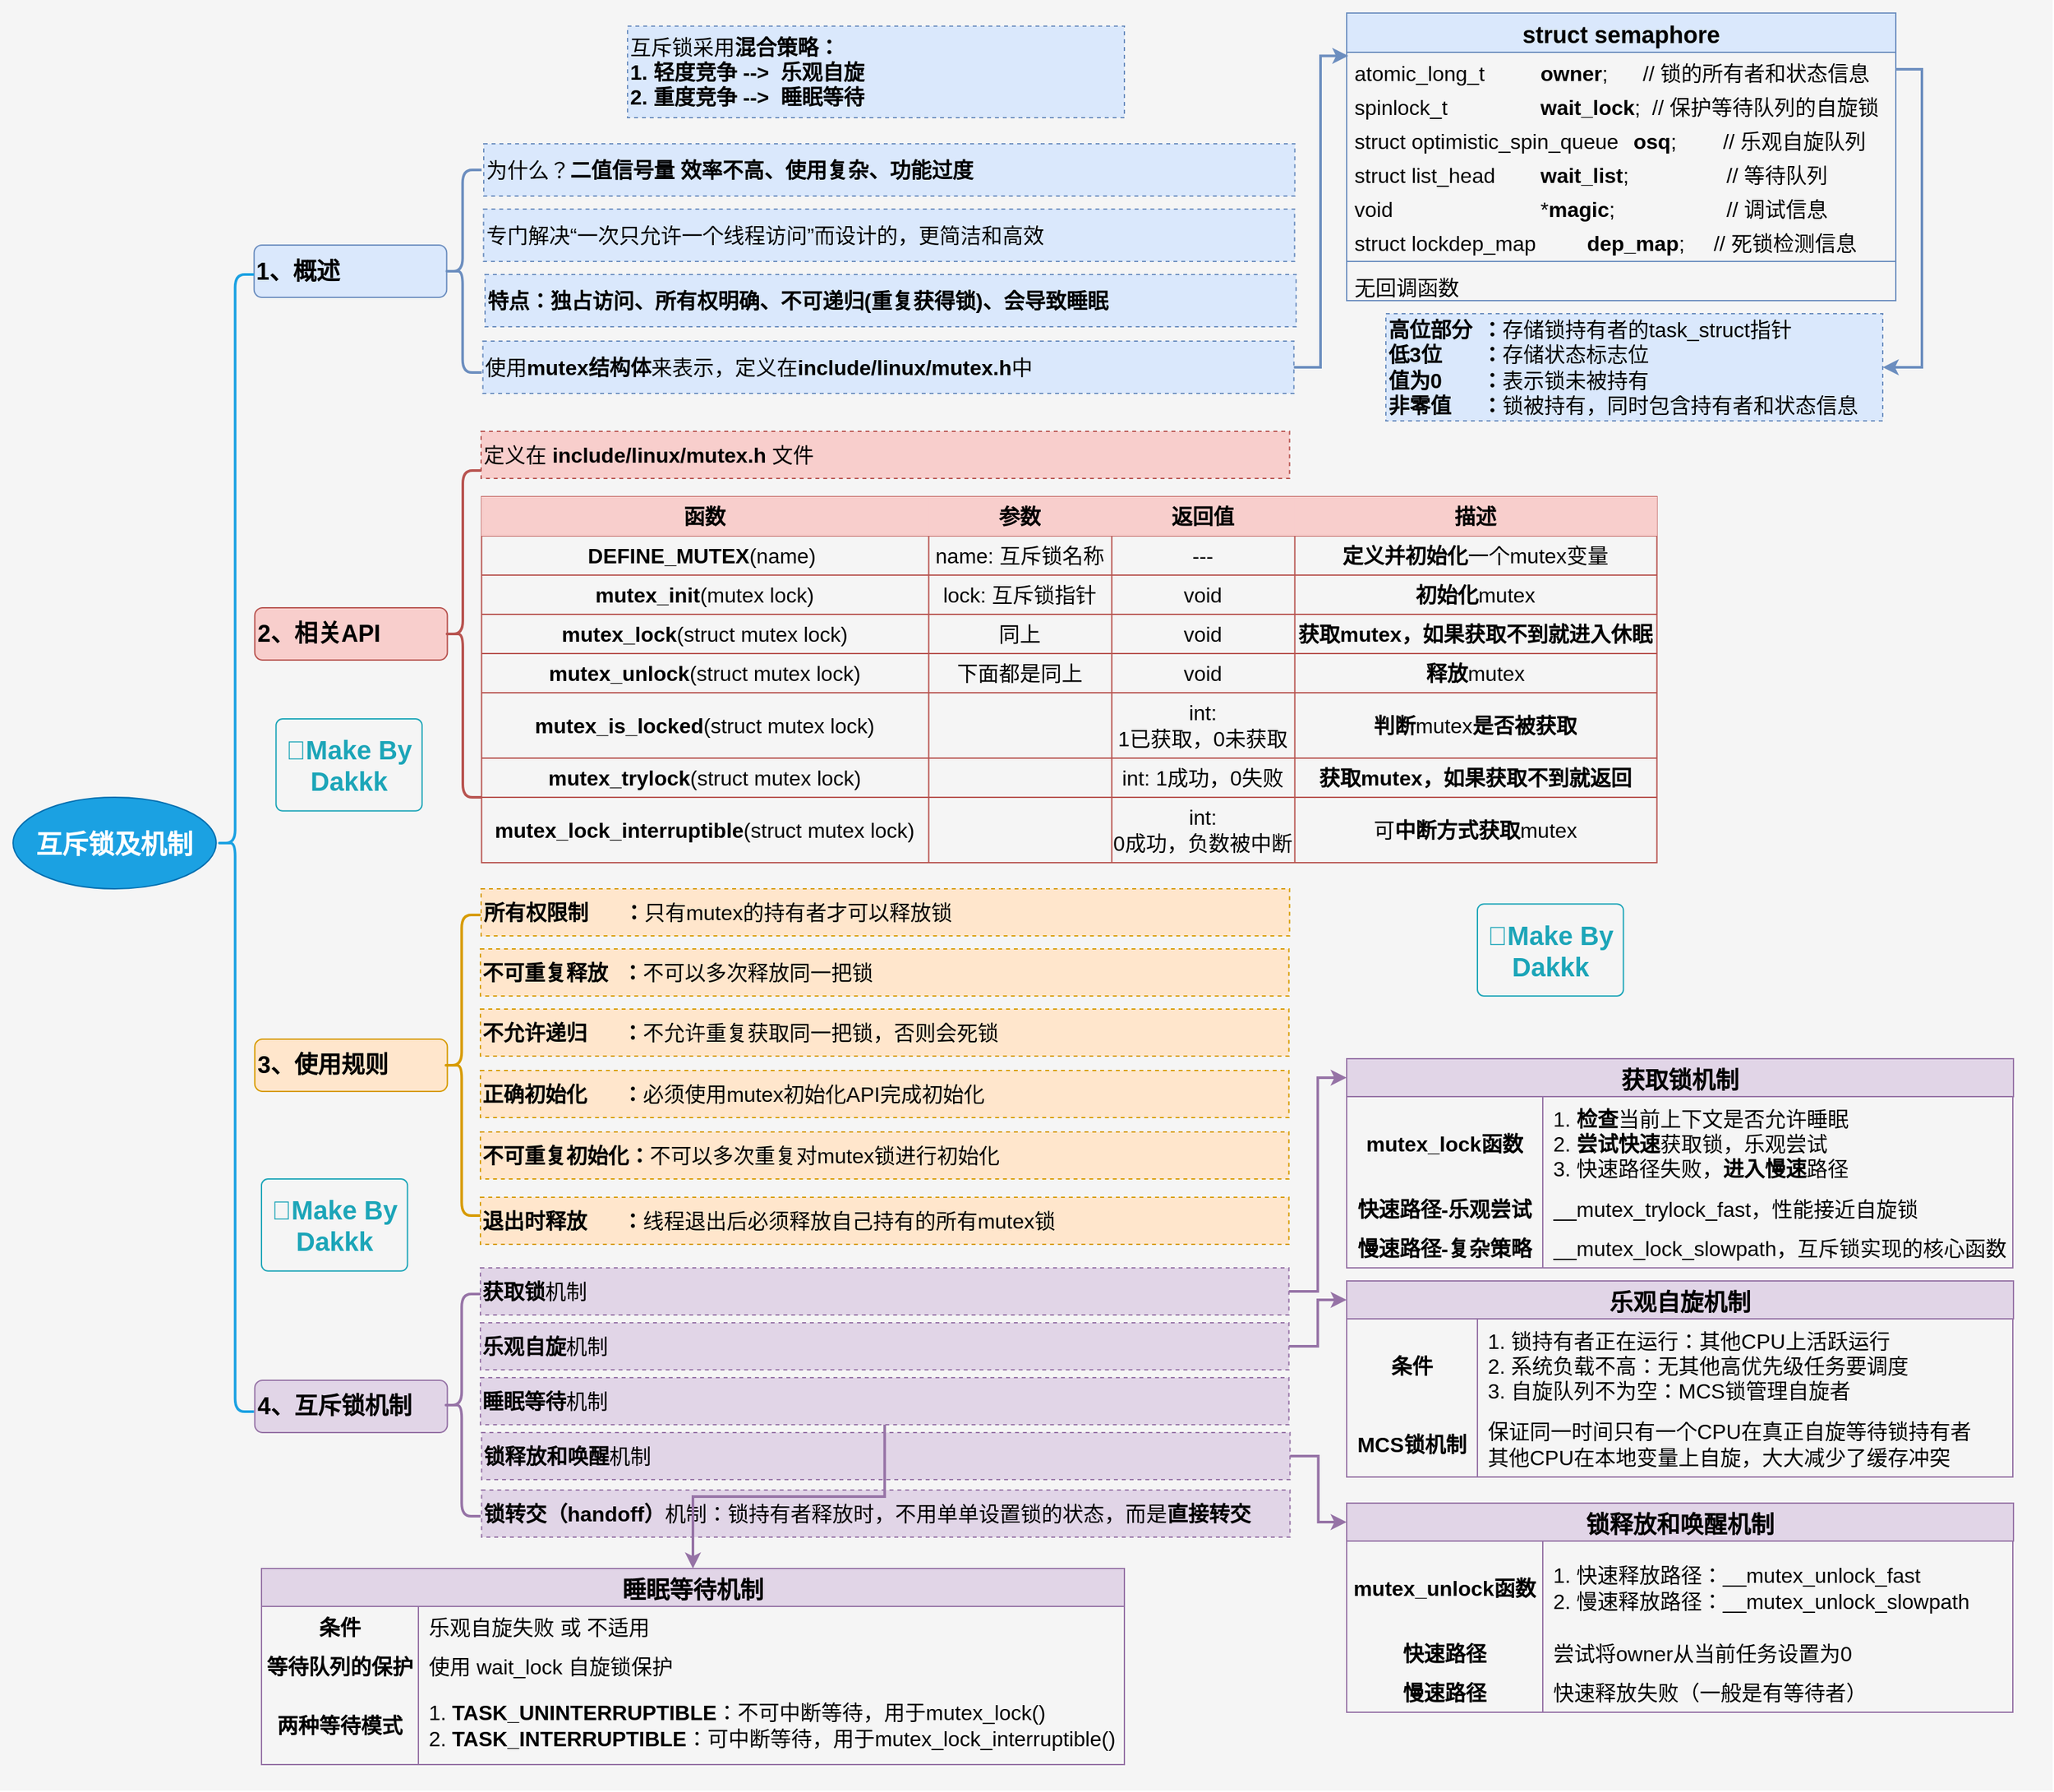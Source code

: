 <mxfile version="27.0.9">
  <diagram name="第 1 页" id="52phZm96PYnnQLNfa4sI">
    <mxGraphModel dx="2431" dy="1413" grid="1" gridSize="10" guides="1" tooltips="1" connect="1" arrows="1" fold="1" page="1" pageScale="1" pageWidth="1169" pageHeight="1654" math="0" shadow="0">
      <root>
        <mxCell id="0" />
        <mxCell id="1" parent="0" />
        <mxCell id="DEj-dxudD83XBCTMd9A4-3" value="" style="rounded=0;whiteSpace=wrap;html=1;fillColor=#f5f5f5;fontColor=#333333;strokeColor=none;" vertex="1" parent="1">
          <mxGeometry x="70" y="20" width="1570" height="1370" as="geometry" />
        </mxCell>
        <mxCell id="boqBojfsuFh5zOHX36aH-1" value="&lt;h2&gt;&lt;font style=&quot;font-size: 18px;&quot;&gt;1、概述&lt;/font&gt;&lt;/h2&gt;" style="rounded=1;whiteSpace=wrap;html=1;fillColor=#dae8fc;strokeColor=#6c8ebf;fontStyle=1;align=left;" parent="1" vertex="1">
          <mxGeometry x="264.34" y="207.5" width="147.33" height="40" as="geometry" />
        </mxCell>
        <mxCell id="boqBojfsuFh5zOHX36aH-2" value="&lt;span style=&quot;font-size: 16px;&quot;&gt;专门解决“一次只允许一个线程访问”而设计的，更简洁和高效&lt;/span&gt;" style="text;html=1;align=left;verticalAlign=middle;whiteSpace=wrap;rounded=0;fillColor=#dae8fc;strokeColor=#6c8ebf;dashed=1;fontSize=14;" parent="1" vertex="1">
          <mxGeometry x="439.84" y="180" width="620.33" height="40" as="geometry" />
        </mxCell>
        <mxCell id="boqBojfsuFh5zOHX36aH-3" value="&lt;h1&gt;&lt;span style=&quot;font-size: 20px;&quot;&gt;互斥锁及机制&lt;/span&gt;&lt;/h1&gt;" style="ellipse;whiteSpace=wrap;html=1;fillColor=#1ba1e2;strokeColor=#006EAF;fontColor=#ffffff;fontStyle=1" parent="1" vertex="1">
          <mxGeometry x="80" y="630" width="155.34" height="70" as="geometry" />
        </mxCell>
        <mxCell id="boqBojfsuFh5zOHX36aH-4" value="" style="shape=curlyBracket;whiteSpace=wrap;html=1;rounded=1;labelPosition=left;verticalLabelPosition=middle;align=right;verticalAlign=middle;fillColor=#f5f5f5;strokeColor=#1BA1E2;strokeWidth=2;fontColor=#333333;" parent="1" vertex="1">
          <mxGeometry x="235.34" y="230" width="29" height="870" as="geometry" />
        </mxCell>
        <mxCell id="boqBojfsuFh5zOHX36aH-5" value="&lt;h2&gt;2、相关API&lt;/h2&gt;" style="rounded=1;whiteSpace=wrap;html=1;fillColor=#f8cecc;strokeColor=#b85450;fontStyle=1;align=left;" parent="1" vertex="1">
          <mxGeometry x="264.85" y="485" width="147.33" height="40" as="geometry" />
        </mxCell>
        <mxCell id="boqBojfsuFh5zOHX36aH-6" value="" style="shape=curlyBracket;whiteSpace=wrap;html=1;rounded=1;labelPosition=left;verticalLabelPosition=middle;align=right;verticalAlign=middle;fillColor=#f8cecc;strokeColor=#b85450;strokeWidth=2;" parent="1" vertex="1">
          <mxGeometry x="409.49" y="380" width="29" height="250" as="geometry" />
        </mxCell>
        <mxCell id="boqBojfsuFh5zOHX36aH-12" value="" style="shape=table;startSize=0;container=1;collapsible=0;childLayout=tableLayout;fillColor=none;strokeColor=#b85450;" parent="1" vertex="1">
          <mxGeometry x="438.33" y="400" width="898.96" height="280" as="geometry" />
        </mxCell>
        <mxCell id="boqBojfsuFh5zOHX36aH-13" value="" style="shape=tableRow;horizontal=0;startSize=0;swimlaneHead=0;swimlaneBody=0;strokeColor=#b85450;top=0;left=0;bottom=0;right=0;collapsible=0;dropTarget=0;fillColor=#f8cecc;points=[[0,0.5],[1,0.5]];portConstraint=eastwest;" parent="boqBojfsuFh5zOHX36aH-12" vertex="1">
          <mxGeometry width="898.96" height="30" as="geometry" />
        </mxCell>
        <mxCell id="boqBojfsuFh5zOHX36aH-14" value="函数" style="shape=partialRectangle;html=1;whiteSpace=wrap;connectable=0;strokeColor=#b85450;overflow=hidden;fillColor=#f8cecc;top=0;left=0;bottom=0;right=0;pointerEvents=1;fontSize=16;fontStyle=1" parent="boqBojfsuFh5zOHX36aH-13" vertex="1">
          <mxGeometry width="342" height="30" as="geometry">
            <mxRectangle width="342" height="30" as="alternateBounds" />
          </mxGeometry>
        </mxCell>
        <mxCell id="boqBojfsuFh5zOHX36aH-15" value="参数" style="shape=partialRectangle;html=1;whiteSpace=wrap;connectable=0;strokeColor=#b85450;overflow=hidden;fillColor=#f8cecc;top=0;left=0;bottom=0;right=0;pointerEvents=1;fontSize=16;fontStyle=1" parent="boqBojfsuFh5zOHX36aH-13" vertex="1">
          <mxGeometry x="342" width="140" height="30" as="geometry">
            <mxRectangle width="140" height="30" as="alternateBounds" />
          </mxGeometry>
        </mxCell>
        <mxCell id="boqBojfsuFh5zOHX36aH-16" value="返回值" style="shape=partialRectangle;html=1;whiteSpace=wrap;connectable=0;strokeColor=#b85450;overflow=hidden;fillColor=#f8cecc;top=0;left=0;bottom=0;right=0;pointerEvents=1;fontSize=16;fontStyle=1" parent="boqBojfsuFh5zOHX36aH-13" vertex="1">
          <mxGeometry x="482" width="140" height="30" as="geometry">
            <mxRectangle width="140" height="30" as="alternateBounds" />
          </mxGeometry>
        </mxCell>
        <mxCell id="boqBojfsuFh5zOHX36aH-17" value="描述" style="shape=partialRectangle;html=1;whiteSpace=wrap;connectable=0;strokeColor=#000000;overflow=hidden;fillColor=#f8cecc;top=0;left=0;bottom=0;right=0;pointerEvents=1;fontSize=16;fontStyle=1" parent="boqBojfsuFh5zOHX36aH-13" vertex="1">
          <mxGeometry x="622" width="277" height="30" as="geometry">
            <mxRectangle width="277" height="30" as="alternateBounds" />
          </mxGeometry>
        </mxCell>
        <mxCell id="boqBojfsuFh5zOHX36aH-18" value="" style="shape=tableRow;horizontal=0;startSize=0;swimlaneHead=0;swimlaneBody=0;strokeColor=inherit;top=0;left=0;bottom=0;right=0;collapsible=0;dropTarget=0;fillColor=none;points=[[0,0.5],[1,0.5]];portConstraint=eastwest;" parent="boqBojfsuFh5zOHX36aH-12" vertex="1">
          <mxGeometry y="30" width="898.96" height="30" as="geometry" />
        </mxCell>
        <mxCell id="boqBojfsuFh5zOHX36aH-19" value="&lt;b&gt;DEFINE_MUTEX&lt;/b&gt;(name)&amp;nbsp;" style="shape=partialRectangle;html=1;whiteSpace=wrap;connectable=0;strokeColor=inherit;overflow=hidden;fillColor=none;top=0;left=0;bottom=0;right=0;pointerEvents=1;fontSize=16;align=center;" parent="boqBojfsuFh5zOHX36aH-18" vertex="1">
          <mxGeometry width="342" height="30" as="geometry">
            <mxRectangle width="342" height="30" as="alternateBounds" />
          </mxGeometry>
        </mxCell>
        <mxCell id="boqBojfsuFh5zOHX36aH-20" value="name: 互斥锁名称" style="shape=partialRectangle;html=1;whiteSpace=wrap;connectable=0;strokeColor=inherit;overflow=hidden;fillColor=none;top=0;left=0;bottom=0;right=0;pointerEvents=1;fontSize=16;" parent="boqBojfsuFh5zOHX36aH-18" vertex="1">
          <mxGeometry x="342" width="140" height="30" as="geometry">
            <mxRectangle width="140" height="30" as="alternateBounds" />
          </mxGeometry>
        </mxCell>
        <mxCell id="boqBojfsuFh5zOHX36aH-21" value="---" style="shape=partialRectangle;html=1;whiteSpace=wrap;connectable=0;strokeColor=inherit;overflow=hidden;fillColor=none;top=0;left=0;bottom=0;right=0;pointerEvents=1;fontSize=16;" parent="boqBojfsuFh5zOHX36aH-18" vertex="1">
          <mxGeometry x="482" width="140" height="30" as="geometry">
            <mxRectangle width="140" height="30" as="alternateBounds" />
          </mxGeometry>
        </mxCell>
        <mxCell id="boqBojfsuFh5zOHX36aH-22" value="&lt;b&gt;定义并初始化&lt;/b&gt;一个mutex变量" style="shape=partialRectangle;html=1;whiteSpace=wrap;connectable=0;strokeColor=inherit;overflow=hidden;fillColor=none;top=0;left=0;bottom=0;right=0;pointerEvents=1;fontSize=16;" parent="boqBojfsuFh5zOHX36aH-18" vertex="1">
          <mxGeometry x="622" width="277" height="30" as="geometry">
            <mxRectangle width="277" height="30" as="alternateBounds" />
          </mxGeometry>
        </mxCell>
        <mxCell id="boqBojfsuFh5zOHX36aH-23" value="" style="shape=tableRow;horizontal=0;startSize=0;swimlaneHead=0;swimlaneBody=0;strokeColor=inherit;top=0;left=0;bottom=0;right=0;collapsible=0;dropTarget=0;fillColor=none;points=[[0,0.5],[1,0.5]];portConstraint=eastwest;" parent="boqBojfsuFh5zOHX36aH-12" vertex="1">
          <mxGeometry y="60" width="898.96" height="30" as="geometry" />
        </mxCell>
        <mxCell id="boqBojfsuFh5zOHX36aH-24" value="&lt;b&gt;mutex_init&lt;/b&gt;(mutex lock)" style="shape=partialRectangle;html=1;whiteSpace=wrap;connectable=0;strokeColor=inherit;overflow=hidden;fillColor=none;top=0;left=0;bottom=0;right=0;pointerEvents=1;fontSize=16;align=center;" parent="boqBojfsuFh5zOHX36aH-23" vertex="1">
          <mxGeometry width="342" height="30" as="geometry">
            <mxRectangle width="342" height="30" as="alternateBounds" />
          </mxGeometry>
        </mxCell>
        <mxCell id="boqBojfsuFh5zOHX36aH-25" value="lock: 互斥锁指针" style="shape=partialRectangle;html=1;whiteSpace=wrap;connectable=0;strokeColor=inherit;overflow=hidden;fillColor=none;top=0;left=0;bottom=0;right=0;pointerEvents=1;fontSize=16;" parent="boqBojfsuFh5zOHX36aH-23" vertex="1">
          <mxGeometry x="342" width="140" height="30" as="geometry">
            <mxRectangle width="140" height="30" as="alternateBounds" />
          </mxGeometry>
        </mxCell>
        <mxCell id="boqBojfsuFh5zOHX36aH-26" value="void" style="shape=partialRectangle;html=1;whiteSpace=wrap;connectable=0;strokeColor=inherit;overflow=hidden;fillColor=none;top=0;left=0;bottom=0;right=0;pointerEvents=1;fontSize=16;" parent="boqBojfsuFh5zOHX36aH-23" vertex="1">
          <mxGeometry x="482" width="140" height="30" as="geometry">
            <mxRectangle width="140" height="30" as="alternateBounds" />
          </mxGeometry>
        </mxCell>
        <mxCell id="boqBojfsuFh5zOHX36aH-27" value="&lt;b&gt;初始化&lt;/b&gt;mutex" style="shape=partialRectangle;html=1;whiteSpace=wrap;connectable=0;strokeColor=inherit;overflow=hidden;fillColor=none;top=0;left=0;bottom=0;right=0;pointerEvents=1;fontSize=16;" parent="boqBojfsuFh5zOHX36aH-23" vertex="1">
          <mxGeometry x="622" width="277" height="30" as="geometry">
            <mxRectangle width="277" height="30" as="alternateBounds" />
          </mxGeometry>
        </mxCell>
        <mxCell id="boqBojfsuFh5zOHX36aH-28" value="" style="shape=tableRow;horizontal=0;startSize=0;swimlaneHead=0;swimlaneBody=0;strokeColor=inherit;top=0;left=0;bottom=0;right=0;collapsible=0;dropTarget=0;fillColor=none;points=[[0,0.5],[1,0.5]];portConstraint=eastwest;" parent="boqBojfsuFh5zOHX36aH-12" vertex="1">
          <mxGeometry y="90" width="898.96" height="30" as="geometry" />
        </mxCell>
        <mxCell id="boqBojfsuFh5zOHX36aH-29" value="&lt;b&gt;mutex_lock&lt;/b&gt;(struct mutex lock)" style="shape=partialRectangle;html=1;whiteSpace=wrap;connectable=0;strokeColor=inherit;overflow=hidden;fillColor=none;top=0;left=0;bottom=0;right=0;pointerEvents=1;fontSize=16;align=center;" parent="boqBojfsuFh5zOHX36aH-28" vertex="1">
          <mxGeometry width="342" height="30" as="geometry">
            <mxRectangle width="342" height="30" as="alternateBounds" />
          </mxGeometry>
        </mxCell>
        <mxCell id="boqBojfsuFh5zOHX36aH-30" value="同上" style="shape=partialRectangle;html=1;whiteSpace=wrap;connectable=0;strokeColor=inherit;overflow=hidden;fillColor=none;top=0;left=0;bottom=0;right=0;pointerEvents=1;fontSize=16;" parent="boqBojfsuFh5zOHX36aH-28" vertex="1">
          <mxGeometry x="342" width="140" height="30" as="geometry">
            <mxRectangle width="140" height="30" as="alternateBounds" />
          </mxGeometry>
        </mxCell>
        <mxCell id="boqBojfsuFh5zOHX36aH-31" value="void" style="shape=partialRectangle;html=1;whiteSpace=wrap;connectable=0;strokeColor=inherit;overflow=hidden;fillColor=none;top=0;left=0;bottom=0;right=0;pointerEvents=1;fontSize=16;" parent="boqBojfsuFh5zOHX36aH-28" vertex="1">
          <mxGeometry x="482" width="140" height="30" as="geometry">
            <mxRectangle width="140" height="30" as="alternateBounds" />
          </mxGeometry>
        </mxCell>
        <mxCell id="boqBojfsuFh5zOHX36aH-32" value="&lt;b&gt;获取mutex，如果获取不到就进入休眠&lt;/b&gt;" style="shape=partialRectangle;html=1;whiteSpace=wrap;connectable=0;strokeColor=inherit;overflow=hidden;fillColor=none;top=0;left=0;bottom=0;right=0;pointerEvents=1;fontSize=16;" parent="boqBojfsuFh5zOHX36aH-28" vertex="1">
          <mxGeometry x="622" width="277" height="30" as="geometry">
            <mxRectangle width="277" height="30" as="alternateBounds" />
          </mxGeometry>
        </mxCell>
        <mxCell id="boqBojfsuFh5zOHX36aH-33" value="" style="shape=tableRow;horizontal=0;startSize=0;swimlaneHead=0;swimlaneBody=0;strokeColor=inherit;top=0;left=0;bottom=0;right=0;collapsible=0;dropTarget=0;fillColor=none;points=[[0,0.5],[1,0.5]];portConstraint=eastwest;" parent="boqBojfsuFh5zOHX36aH-12" vertex="1">
          <mxGeometry y="120" width="898.96" height="30" as="geometry" />
        </mxCell>
        <mxCell id="boqBojfsuFh5zOHX36aH-34" value="&lt;b&gt;mutex_unlock&lt;/b&gt;(struct mutex lock)" style="shape=partialRectangle;html=1;whiteSpace=wrap;connectable=0;strokeColor=inherit;overflow=hidden;fillColor=none;top=0;left=0;bottom=0;right=0;pointerEvents=1;fontSize=16;align=center;" parent="boqBojfsuFh5zOHX36aH-33" vertex="1">
          <mxGeometry width="342" height="30" as="geometry">
            <mxRectangle width="342" height="30" as="alternateBounds" />
          </mxGeometry>
        </mxCell>
        <mxCell id="boqBojfsuFh5zOHX36aH-35" value="下面都是同上" style="shape=partialRectangle;html=1;whiteSpace=wrap;connectable=0;strokeColor=inherit;overflow=hidden;fillColor=none;top=0;left=0;bottom=0;right=0;pointerEvents=1;fontSize=16;" parent="boqBojfsuFh5zOHX36aH-33" vertex="1">
          <mxGeometry x="342" width="140" height="30" as="geometry">
            <mxRectangle width="140" height="30" as="alternateBounds" />
          </mxGeometry>
        </mxCell>
        <mxCell id="boqBojfsuFh5zOHX36aH-36" value="void" style="shape=partialRectangle;html=1;whiteSpace=wrap;connectable=0;strokeColor=inherit;overflow=hidden;fillColor=none;top=0;left=0;bottom=0;right=0;pointerEvents=1;fontSize=16;" parent="boqBojfsuFh5zOHX36aH-33" vertex="1">
          <mxGeometry x="482" width="140" height="30" as="geometry">
            <mxRectangle width="140" height="30" as="alternateBounds" />
          </mxGeometry>
        </mxCell>
        <mxCell id="boqBojfsuFh5zOHX36aH-37" value="&lt;b&gt;释放&lt;/b&gt;mutex" style="shape=partialRectangle;html=1;whiteSpace=wrap;connectable=0;strokeColor=inherit;overflow=hidden;fillColor=none;top=0;left=0;bottom=0;right=0;pointerEvents=1;fontSize=16;" parent="boqBojfsuFh5zOHX36aH-33" vertex="1">
          <mxGeometry x="622" width="277" height="30" as="geometry">
            <mxRectangle width="277" height="30" as="alternateBounds" />
          </mxGeometry>
        </mxCell>
        <mxCell id="boqBojfsuFh5zOHX36aH-38" value="" style="shape=tableRow;horizontal=0;startSize=0;swimlaneHead=0;swimlaneBody=0;strokeColor=inherit;top=0;left=0;bottom=0;right=0;collapsible=0;dropTarget=0;fillColor=none;points=[[0,0.5],[1,0.5]];portConstraint=eastwest;" parent="boqBojfsuFh5zOHX36aH-12" vertex="1">
          <mxGeometry y="150" width="898.96" height="50" as="geometry" />
        </mxCell>
        <mxCell id="boqBojfsuFh5zOHX36aH-39" value="&lt;b&gt;mutex_is_locked&lt;/b&gt;(struct mutex lock)" style="shape=partialRectangle;html=1;whiteSpace=wrap;connectable=0;strokeColor=inherit;overflow=hidden;fillColor=none;top=0;left=0;bottom=0;right=0;pointerEvents=1;fontSize=16;align=center;" parent="boqBojfsuFh5zOHX36aH-38" vertex="1">
          <mxGeometry width="342" height="50" as="geometry">
            <mxRectangle width="342" height="50" as="alternateBounds" />
          </mxGeometry>
        </mxCell>
        <mxCell id="boqBojfsuFh5zOHX36aH-40" value="" style="shape=partialRectangle;html=1;whiteSpace=wrap;connectable=0;strokeColor=inherit;overflow=hidden;fillColor=none;top=0;left=0;bottom=0;right=0;pointerEvents=1;fontSize=16;" parent="boqBojfsuFh5zOHX36aH-38" vertex="1">
          <mxGeometry x="342" width="140" height="50" as="geometry">
            <mxRectangle width="140" height="50" as="alternateBounds" />
          </mxGeometry>
        </mxCell>
        <mxCell id="boqBojfsuFh5zOHX36aH-41" value="int: &lt;br&gt;1已获取，0未获取" style="shape=partialRectangle;html=1;whiteSpace=wrap;connectable=0;strokeColor=inherit;overflow=hidden;fillColor=none;top=0;left=0;bottom=0;right=0;pointerEvents=1;fontSize=16;" parent="boqBojfsuFh5zOHX36aH-38" vertex="1">
          <mxGeometry x="482" width="140" height="50" as="geometry">
            <mxRectangle width="140" height="50" as="alternateBounds" />
          </mxGeometry>
        </mxCell>
        <mxCell id="boqBojfsuFh5zOHX36aH-42" value="&lt;b&gt;判断&lt;/b&gt;mutex&lt;b&gt;是否被获取&lt;/b&gt;" style="shape=partialRectangle;html=1;whiteSpace=wrap;connectable=0;strokeColor=inherit;overflow=hidden;fillColor=none;top=0;left=0;bottom=0;right=0;pointerEvents=1;fontSize=16;" parent="boqBojfsuFh5zOHX36aH-38" vertex="1">
          <mxGeometry x="622" width="277" height="50" as="geometry">
            <mxRectangle width="277" height="50" as="alternateBounds" />
          </mxGeometry>
        </mxCell>
        <mxCell id="boqBojfsuFh5zOHX36aH-70" value="" style="shape=tableRow;horizontal=0;startSize=0;swimlaneHead=0;swimlaneBody=0;strokeColor=inherit;top=0;left=0;bottom=0;right=0;collapsible=0;dropTarget=0;fillColor=none;points=[[0,0.5],[1,0.5]];portConstraint=eastwest;" parent="boqBojfsuFh5zOHX36aH-12" vertex="1">
          <mxGeometry y="200" width="898.96" height="30" as="geometry" />
        </mxCell>
        <mxCell id="boqBojfsuFh5zOHX36aH-71" value="&lt;b&gt;mutex_trylock&lt;/b&gt;(struct mutex lock)" style="shape=partialRectangle;html=1;whiteSpace=wrap;connectable=0;strokeColor=inherit;overflow=hidden;fillColor=none;top=0;left=0;bottom=0;right=0;pointerEvents=1;fontSize=16;align=center;" parent="boqBojfsuFh5zOHX36aH-70" vertex="1">
          <mxGeometry width="342" height="30" as="geometry">
            <mxRectangle width="342" height="30" as="alternateBounds" />
          </mxGeometry>
        </mxCell>
        <mxCell id="boqBojfsuFh5zOHX36aH-72" value="" style="shape=partialRectangle;html=1;whiteSpace=wrap;connectable=0;strokeColor=inherit;overflow=hidden;fillColor=none;top=0;left=0;bottom=0;right=0;pointerEvents=1;fontSize=16;" parent="boqBojfsuFh5zOHX36aH-70" vertex="1">
          <mxGeometry x="342" width="140" height="30" as="geometry">
            <mxRectangle width="140" height="30" as="alternateBounds" />
          </mxGeometry>
        </mxCell>
        <mxCell id="boqBojfsuFh5zOHX36aH-73" value="int: 1成功，0失败" style="shape=partialRectangle;html=1;whiteSpace=wrap;connectable=0;strokeColor=inherit;overflow=hidden;fillColor=none;top=0;left=0;bottom=0;right=0;pointerEvents=1;fontSize=16;" parent="boqBojfsuFh5zOHX36aH-70" vertex="1">
          <mxGeometry x="482" width="140" height="30" as="geometry">
            <mxRectangle width="140" height="30" as="alternateBounds" />
          </mxGeometry>
        </mxCell>
        <mxCell id="boqBojfsuFh5zOHX36aH-74" value="&lt;b&gt;获取mutex，如果获取不到就返回&lt;/b&gt;" style="shape=partialRectangle;html=1;whiteSpace=wrap;connectable=0;strokeColor=inherit;overflow=hidden;fillColor=none;top=0;left=0;bottom=0;right=0;pointerEvents=1;fontSize=16;" parent="boqBojfsuFh5zOHX36aH-70" vertex="1">
          <mxGeometry x="622" width="277" height="30" as="geometry">
            <mxRectangle width="277" height="30" as="alternateBounds" />
          </mxGeometry>
        </mxCell>
        <mxCell id="boqBojfsuFh5zOHX36aH-75" value="" style="shape=tableRow;horizontal=0;startSize=0;swimlaneHead=0;swimlaneBody=0;strokeColor=inherit;top=0;left=0;bottom=0;right=0;collapsible=0;dropTarget=0;fillColor=none;points=[[0,0.5],[1,0.5]];portConstraint=eastwest;" parent="boqBojfsuFh5zOHX36aH-12" vertex="1">
          <mxGeometry y="230" width="898.96" height="50" as="geometry" />
        </mxCell>
        <mxCell id="boqBojfsuFh5zOHX36aH-76" value="&lt;b&gt;mutex_lock_interruptible&lt;/b&gt;(struct mutex lock)" style="shape=partialRectangle;html=1;whiteSpace=wrap;connectable=0;strokeColor=inherit;overflow=hidden;fillColor=none;top=0;left=0;bottom=0;right=0;pointerEvents=1;fontSize=16;align=center;" parent="boqBojfsuFh5zOHX36aH-75" vertex="1">
          <mxGeometry width="342" height="50" as="geometry">
            <mxRectangle width="342" height="50" as="alternateBounds" />
          </mxGeometry>
        </mxCell>
        <mxCell id="boqBojfsuFh5zOHX36aH-77" value="" style="shape=partialRectangle;html=1;whiteSpace=wrap;connectable=0;strokeColor=inherit;overflow=hidden;fillColor=none;top=0;left=0;bottom=0;right=0;pointerEvents=1;fontSize=16;" parent="boqBojfsuFh5zOHX36aH-75" vertex="1">
          <mxGeometry x="342" width="140" height="50" as="geometry">
            <mxRectangle width="140" height="50" as="alternateBounds" />
          </mxGeometry>
        </mxCell>
        <mxCell id="boqBojfsuFh5zOHX36aH-78" value="int: &lt;br&gt;0成功，负数被中断" style="shape=partialRectangle;html=1;whiteSpace=wrap;connectable=0;strokeColor=inherit;overflow=hidden;fillColor=none;top=0;left=0;bottom=0;right=0;pointerEvents=1;fontSize=16;" parent="boqBojfsuFh5zOHX36aH-75" vertex="1">
          <mxGeometry x="482" width="140" height="50" as="geometry">
            <mxRectangle width="140" height="50" as="alternateBounds" />
          </mxGeometry>
        </mxCell>
        <mxCell id="boqBojfsuFh5zOHX36aH-79" value="可&lt;b&gt;中断方式获取&lt;/b&gt;mutex" style="shape=partialRectangle;html=1;whiteSpace=wrap;connectable=0;strokeColor=inherit;overflow=hidden;fillColor=none;top=0;left=0;bottom=0;right=0;pointerEvents=1;fontSize=16;" parent="boqBojfsuFh5zOHX36aH-75" vertex="1">
          <mxGeometry x="622" width="277" height="50" as="geometry">
            <mxRectangle width="277" height="50" as="alternateBounds" />
          </mxGeometry>
        </mxCell>
        <mxCell id="boqBojfsuFh5zOHX36aH-43" value="&lt;span style=&quot;font-size: 16px;&quot;&gt;定义在&amp;nbsp;&lt;b&gt;include/linux/mutex.h&lt;/b&gt;&lt;/span&gt;&lt;b style=&quot;font-size: 16px;&quot;&gt;&amp;nbsp;&lt;/b&gt;&lt;span style=&quot;font-size: 16px;&quot;&gt;文件&lt;/span&gt;" style="text;html=1;align=left;verticalAlign=middle;whiteSpace=wrap;rounded=0;fillColor=#f8cecc;strokeColor=#b85450;dashed=1;fontSize=14;" parent="1" vertex="1">
          <mxGeometry x="437.98" y="350" width="618.34" height="36" as="geometry" />
        </mxCell>
        <mxCell id="boqBojfsuFh5zOHX36aH-44" value="&lt;font style=&quot;font-size: 20px;&quot;&gt;🌻Make By Dakkk&lt;/font&gt;" style="html=1;shadow=0;dashed=0;shape=mxgraph.bootstrap.rrect;rSize=5;strokeColor=#1CA5B8;strokeWidth=1;fillColor=none;fontColor=#1CA5B8;whiteSpace=wrap;align=center;verticalAlign=middle;spacingLeft=0;fontStyle=1;fontSize=16;spacing=5;" parent="1" vertex="1">
          <mxGeometry x="281.15" y="570.0" width="111.67" height="70.39" as="geometry" />
        </mxCell>
        <mxCell id="boqBojfsuFh5zOHX36aH-48" value="&lt;span style=&quot;font-size: 16px;&quot;&gt;为什么？&lt;b&gt;二值信号量 效率不高、使用复杂、功能过度&lt;/b&gt;&lt;/span&gt;" style="text;html=1;align=left;verticalAlign=middle;whiteSpace=wrap;rounded=0;fillColor=#dae8fc;strokeColor=#6c8ebf;dashed=1;fontSize=14;" parent="1" vertex="1">
          <mxGeometry x="440.0" y="130" width="620.33" height="40" as="geometry" />
        </mxCell>
        <mxCell id="boqBojfsuFh5zOHX36aH-49" value="" style="shape=curlyBracket;whiteSpace=wrap;html=1;rounded=1;labelPosition=left;verticalLabelPosition=middle;align=right;verticalAlign=middle;fillColor=#dae8fc;strokeColor=#6c8ebf;strokeWidth=2;" parent="1" vertex="1">
          <mxGeometry x="409.33" y="150" width="29" height="155" as="geometry" />
        </mxCell>
        <mxCell id="boqBojfsuFh5zOHX36aH-50" value="&lt;span style=&quot;font-size: 16px;&quot;&gt;使用&lt;b&gt;mutex结构体&lt;/b&gt;来表示，定义在&lt;b&gt;include/linux/mutex.h&lt;/b&gt;中&lt;/span&gt;" style="text;html=1;align=left;verticalAlign=middle;whiteSpace=wrap;rounded=0;fillColor=#dae8fc;strokeColor=#6c8ebf;dashed=1;fontSize=14;" parent="1" vertex="1">
          <mxGeometry x="439.33" y="281" width="620.33" height="40" as="geometry" />
        </mxCell>
        <mxCell id="boqBojfsuFh5zOHX36aH-51" value="&lt;span style=&quot;font-size: 18px;&quot;&gt;struct&amp;nbsp;semaphore&lt;/span&gt;" style="swimlane;fontStyle=1;align=center;verticalAlign=top;childLayout=stackLayout;horizontal=1;startSize=30;horizontalStack=0;resizeParent=1;resizeParentMax=0;resizeLast=0;collapsible=1;marginBottom=0;whiteSpace=wrap;html=1;fillColor=#dae8fc;strokeColor=#6c8ebf;" parent="1" vertex="1">
          <mxGeometry x="1100" y="30" width="420" height="220" as="geometry" />
        </mxCell>
        <mxCell id="boqBojfsuFh5zOHX36aH-52" value="&lt;span style=&quot;font-size: 16px;&quot;&gt;atomic_long_t&amp;nbsp; &amp;nbsp;&lt;span style=&quot;white-space: pre;&quot;&gt;&#x9;&lt;/span&gt;&lt;b&gt;owner&lt;/b&gt;;&amp;nbsp; &amp;nbsp; &amp;nbsp; // 锁的所有者和状态信息&lt;/span&gt;" style="text;strokeColor=none;fillColor=none;align=left;verticalAlign=top;spacingLeft=4;spacingRight=4;overflow=hidden;rotatable=0;points=[[0,0.5],[1,0.5]];portConstraint=eastwest;whiteSpace=wrap;html=1;" parent="boqBojfsuFh5zOHX36aH-51" vertex="1">
          <mxGeometry y="30" width="420" height="26" as="geometry" />
        </mxCell>
        <mxCell id="boqBojfsuFh5zOHX36aH-53" value="&lt;span style=&quot;font-size: 16px;&quot;&gt;spinlock_t&amp;nbsp; &amp;nbsp; &amp;nbsp; &lt;span style=&quot;white-space: pre;&quot;&gt;&#x9;&lt;/span&gt;&lt;span style=&quot;white-space: pre;&quot;&gt;&#x9;&lt;/span&gt;&lt;b&gt;wait_lock&lt;/b&gt;;&amp;nbsp; // 保护等待队列的自旋锁&lt;/span&gt;" style="text;strokeColor=none;fillColor=none;align=left;verticalAlign=top;spacingLeft=4;spacingRight=4;overflow=hidden;rotatable=0;points=[[0,0.5],[1,0.5]];portConstraint=eastwest;whiteSpace=wrap;html=1;" parent="boqBojfsuFh5zOHX36aH-51" vertex="1">
          <mxGeometry y="56" width="420" height="26" as="geometry" />
        </mxCell>
        <mxCell id="boqBojfsuFh5zOHX36aH-54" value="&lt;span style=&quot;font-size: 16px;&quot;&gt;struct optimistic_spin_queue &lt;span style=&quot;white-space: pre;&quot;&gt;&#x9;&lt;/span&gt;&lt;b&gt;osq&lt;/b&gt;;&amp;nbsp; &amp;nbsp; &amp;nbsp; &amp;nbsp; // 乐观自旋队列&lt;/span&gt;" style="text;strokeColor=none;fillColor=none;align=left;verticalAlign=top;spacingLeft=4;spacingRight=4;overflow=hidden;rotatable=0;points=[[0,0.5],[1,0.5]];portConstraint=eastwest;whiteSpace=wrap;html=1;" parent="boqBojfsuFh5zOHX36aH-51" vertex="1">
          <mxGeometry y="82" width="420" height="26" as="geometry" />
        </mxCell>
        <mxCell id="boqBojfsuFh5zOHX36aH-65" value="&lt;span style=&quot;font-size: 16px;&quot;&gt;struct list_head&amp;nbsp; &amp;nbsp;&lt;span style=&quot;white-space: pre;&quot;&gt;&#x9;&lt;/span&gt;&lt;b&gt;wait_list&lt;/b&gt;;&amp;nbsp; &lt;span style=&quot;white-space: pre;&quot;&gt;&#x9;&lt;/span&gt;&lt;span style=&quot;white-space: pre;&quot;&gt;&#x9;&lt;/span&gt;// 等待队列&lt;/span&gt;" style="text;strokeColor=none;fillColor=none;align=left;verticalAlign=top;spacingLeft=4;spacingRight=4;overflow=hidden;rotatable=0;points=[[0,0.5],[1,0.5]];portConstraint=eastwest;whiteSpace=wrap;html=1;" parent="boqBojfsuFh5zOHX36aH-51" vertex="1">
          <mxGeometry y="108" width="420" height="26" as="geometry" />
        </mxCell>
        <mxCell id="boqBojfsuFh5zOHX36aH-67" value="&lt;span style=&quot;font-size: 16px;&quot;&gt;void&amp;nbsp; &amp;nbsp; &amp;nbsp; &amp;nbsp; &amp;nbsp;&lt;span style=&quot;white-space: pre;&quot;&gt;&#x9;&lt;/span&gt;&lt;span style=&quot;white-space: pre;&quot;&gt;&#x9;&lt;/span&gt;*&lt;b&gt;magic&lt;/b&gt;;&amp;nbsp; &amp;nbsp; &amp;nbsp; &lt;span style=&quot;white-space: pre;&quot;&gt;&#x9;&lt;/span&gt;&lt;span style=&quot;white-space: pre;&quot;&gt;&#x9;&lt;/span&gt;// 调试信息&lt;/span&gt;" style="text;strokeColor=none;fillColor=none;align=left;verticalAlign=top;spacingLeft=4;spacingRight=4;overflow=hidden;rotatable=0;points=[[0,0.5],[1,0.5]];portConstraint=eastwest;whiteSpace=wrap;html=1;" parent="boqBojfsuFh5zOHX36aH-51" vertex="1">
          <mxGeometry y="134" width="420" height="26" as="geometry" />
        </mxCell>
        <mxCell id="boqBojfsuFh5zOHX36aH-66" value="&lt;span style=&quot;font-size: 16px;&quot;&gt;struct lockdep_map&amp;nbsp; &lt;span style=&quot;white-space: pre;&quot;&gt;&#x9;&lt;/span&gt;&lt;b&gt;dep_map&lt;/b&gt;;&amp;nbsp; &amp;nbsp; &amp;nbsp;// 死锁检测信息&lt;/span&gt;" style="text;strokeColor=none;fillColor=none;align=left;verticalAlign=top;spacingLeft=4;spacingRight=4;overflow=hidden;rotatable=0;points=[[0,0.5],[1,0.5]];portConstraint=eastwest;whiteSpace=wrap;html=1;" parent="boqBojfsuFh5zOHX36aH-51" vertex="1">
          <mxGeometry y="160" width="420" height="26" as="geometry" />
        </mxCell>
        <mxCell id="boqBojfsuFh5zOHX36aH-55" value="" style="line;strokeWidth=1;fillColor=none;align=left;verticalAlign=middle;spacingTop=-1;spacingLeft=3;spacingRight=3;rotatable=0;labelPosition=right;points=[];portConstraint=eastwest;strokeColor=inherit;" parent="boqBojfsuFh5zOHX36aH-51" vertex="1">
          <mxGeometry y="186" width="420" height="8" as="geometry" />
        </mxCell>
        <mxCell id="boqBojfsuFh5zOHX36aH-56" value="&lt;span style=&quot;font-size: 16px;&quot;&gt;无回调函数&lt;/span&gt;" style="text;strokeColor=none;fillColor=none;align=left;verticalAlign=top;spacingLeft=4;spacingRight=4;overflow=hidden;rotatable=0;points=[[0,0.5],[1,0.5]];portConstraint=eastwest;whiteSpace=wrap;html=1;" parent="boqBojfsuFh5zOHX36aH-51" vertex="1">
          <mxGeometry y="194" width="420" height="26" as="geometry" />
        </mxCell>
        <mxCell id="boqBojfsuFh5zOHX36aH-57" style="edgeStyle=orthogonalEdgeStyle;rounded=0;orthogonalLoop=1;jettySize=auto;html=1;entryX=0.003;entryY=0.149;entryDx=0;entryDy=0;entryPerimeter=0;fillColor=#dae8fc;strokeColor=#6c8ebf;strokeWidth=2;" parent="1" source="boqBojfsuFh5zOHX36aH-50" target="boqBojfsuFh5zOHX36aH-51" edge="1">
          <mxGeometry relative="1" as="geometry">
            <Array as="points">
              <mxPoint x="1080" y="301" />
              <mxPoint x="1080" y="63" />
            </Array>
          </mxGeometry>
        </mxCell>
        <mxCell id="boqBojfsuFh5zOHX36aH-58" value="&lt;h2&gt;3、使用规则&lt;br&gt;&lt;/h2&gt;" style="rounded=1;whiteSpace=wrap;html=1;fillColor=#ffe6cc;strokeColor=#d79b00;fontStyle=1;align=left;" parent="1" vertex="1">
          <mxGeometry x="264.85" y="815" width="147.33" height="40" as="geometry" />
        </mxCell>
        <mxCell id="boqBojfsuFh5zOHX36aH-59" value="&lt;span style=&quot;font-size: 16px;&quot;&gt;&lt;b&gt;所有权限制&lt;span style=&quot;white-space: pre;&quot;&gt;&#x9;&lt;/span&gt;：&lt;/b&gt;只有mutex的持有者才可以释放锁&lt;/span&gt;" style="text;html=1;align=left;verticalAlign=middle;whiteSpace=wrap;rounded=0;fillColor=#ffe6cc;strokeColor=#d79b00;dashed=1;fontSize=14;" parent="1" vertex="1">
          <mxGeometry x="437.98" y="700" width="618.34" height="36" as="geometry" />
        </mxCell>
        <mxCell id="boqBojfsuFh5zOHX36aH-60" value="&lt;span style=&quot;font-size: 16px;&quot;&gt;&lt;b&gt;不可重复释放&lt;span style=&quot;white-space: pre;&quot;&gt;&#x9;&lt;/span&gt;：&lt;/b&gt;不可以多次释放同一把锁&lt;/span&gt;" style="text;html=1;align=left;verticalAlign=middle;whiteSpace=wrap;rounded=0;fillColor=#ffe6cc;strokeColor=#d79b00;dashed=1;fontSize=14;" parent="1" vertex="1">
          <mxGeometry x="437.47" y="746" width="618.34" height="36" as="geometry" />
        </mxCell>
        <mxCell id="boqBojfsuFh5zOHX36aH-61" value="&lt;span style=&quot;font-size: 16px;&quot;&gt;&lt;b&gt;不允许递归&lt;span style=&quot;white-space: pre;&quot;&gt;&#x9;&lt;/span&gt;：&lt;/b&gt;不允许重复获取同一把锁，否则会死锁&lt;/span&gt;" style="text;html=1;align=left;verticalAlign=middle;whiteSpace=wrap;rounded=0;fillColor=#ffe6cc;strokeColor=#d79b00;dashed=1;fontSize=14;" parent="1" vertex="1">
          <mxGeometry x="437.47" y="792" width="618.34" height="36" as="geometry" />
        </mxCell>
        <mxCell id="boqBojfsuFh5zOHX36aH-62" value="&lt;span style=&quot;font-size: 16px;&quot;&gt;&lt;b&gt;正确初始化&lt;span style=&quot;white-space: pre;&quot;&gt;&#x9;&lt;/span&gt;：&lt;/b&gt;必须使用mutex初始化API完成初始化&lt;/span&gt;" style="text;html=1;align=left;verticalAlign=middle;whiteSpace=wrap;rounded=0;fillColor=#ffe6cc;strokeColor=#d79b00;dashed=1;fontSize=14;" parent="1" vertex="1">
          <mxGeometry x="437.47" y="839" width="618.34" height="36" as="geometry" />
        </mxCell>
        <mxCell id="boqBojfsuFh5zOHX36aH-63" value="" style="shape=curlyBracket;whiteSpace=wrap;html=1;rounded=1;labelPosition=left;verticalLabelPosition=middle;align=right;verticalAlign=middle;fillColor=#ffe6cc;strokeColor=#d79b00;strokeWidth=2;" parent="1" vertex="1">
          <mxGeometry x="408.63" y="720" width="29" height="230" as="geometry" />
        </mxCell>
        <mxCell id="boqBojfsuFh5zOHX36aH-64" value="&lt;span style=&quot;font-size: 16px;&quot;&gt;&lt;b&gt;特点：独占访问、所有权明确、不可递归(重复获得锁)、会导致睡眠&lt;/b&gt;&lt;/span&gt;" style="text;html=1;align=left;verticalAlign=middle;whiteSpace=wrap;rounded=0;fillColor=#dae8fc;strokeColor=#6c8ebf;dashed=1;fontSize=14;" parent="1" vertex="1">
          <mxGeometry x="441.0" y="230" width="620.33" height="40" as="geometry" />
        </mxCell>
        <mxCell id="boqBojfsuFh5zOHX36aH-68" value="&lt;div&gt;&lt;span style=&quot;background-color: transparent; font-size: 16px;&quot;&gt;&lt;b&gt;高位部分&lt;span style=&quot;white-space: pre;&quot;&gt;&#x9;&lt;/span&gt;&lt;/b&gt;&lt;/span&gt;&lt;span style=&quot;font-size: 16px;&quot;&gt;&lt;b&gt;：&lt;/b&gt;&lt;/span&gt;&lt;span style=&quot;background-color: transparent; font-size: 16px;&quot;&gt;存储锁持有者的task_struct指针&lt;/span&gt;&lt;/div&gt;&lt;div&gt;&lt;span style=&quot;background-color: transparent; font-size: 16px;&quot;&gt;&lt;b&gt;低3位&lt;span style=&quot;white-space: pre;&quot;&gt;&#x9;&lt;/span&gt;&lt;/b&gt;&lt;/span&gt;&lt;span style=&quot;font-size: 16px;&quot;&gt;&lt;b&gt;：&lt;/b&gt;&lt;/span&gt;&lt;span style=&quot;background-color: transparent; font-size: 16px;&quot;&gt;存储状态标志位&lt;/span&gt;&lt;/div&gt;&lt;div&gt;&lt;span style=&quot;background-color: transparent; font-size: 16px;&quot;&gt;&lt;b&gt;值为0&lt;span style=&quot;white-space: pre;&quot;&gt;&#x9;&lt;/span&gt;&lt;/b&gt;&lt;/span&gt;&lt;span style=&quot;font-size: 16px;&quot;&gt;&lt;b&gt;：&lt;/b&gt;&lt;/span&gt;&lt;span style=&quot;background-color: transparent; font-size: 16px;&quot;&gt;表示锁未被持有&lt;/span&gt;&lt;/div&gt;&lt;div&gt;&lt;span style=&quot;background-color: transparent; font-size: 16px;&quot;&gt;&lt;b&gt;非零值&lt;span style=&quot;white-space: pre;&quot;&gt;&#x9;&lt;/span&gt;&lt;/b&gt;&lt;/span&gt;&lt;span style=&quot;font-size: 16px;&quot;&gt;&lt;b&gt;：&lt;/b&gt;&lt;/span&gt;&lt;span style=&quot;background-color: transparent; font-size: 16px;&quot;&gt;锁被持有，同时包含持有者和状态信息&lt;/span&gt;&lt;/div&gt;" style="text;html=1;align=left;verticalAlign=middle;whiteSpace=wrap;rounded=0;fillColor=#dae8fc;strokeColor=#6c8ebf;dashed=1;fontSize=14;" parent="1" vertex="1">
          <mxGeometry x="1130" y="260" width="380" height="82" as="geometry" />
        </mxCell>
        <mxCell id="boqBojfsuFh5zOHX36aH-69" style="edgeStyle=orthogonalEdgeStyle;rounded=0;orthogonalLoop=1;jettySize=auto;html=1;entryX=1;entryY=0.5;entryDx=0;entryDy=0;fillColor=#dae8fc;strokeColor=#6c8ebf;strokeWidth=2;exitX=1;exitY=0.5;exitDx=0;exitDy=0;" parent="1" source="boqBojfsuFh5zOHX36aH-52" target="boqBojfsuFh5zOHX36aH-68" edge="1">
          <mxGeometry relative="1" as="geometry">
            <Array as="points">
              <mxPoint x="1540" y="73" />
              <mxPoint x="1540" y="301" />
            </Array>
          </mxGeometry>
        </mxCell>
        <mxCell id="boqBojfsuFh5zOHX36aH-80" value="&lt;span style=&quot;font-size: 16px;&quot;&gt;&lt;b&gt;不可重复初始化：&lt;/b&gt;不可以多次重复对mutex锁进行初始化&lt;/span&gt;" style="text;html=1;align=left;verticalAlign=middle;whiteSpace=wrap;rounded=0;fillColor=#ffe6cc;strokeColor=#d79b00;dashed=1;fontSize=14;" parent="1" vertex="1">
          <mxGeometry x="437.47" y="886" width="618.34" height="36" as="geometry" />
        </mxCell>
        <mxCell id="boqBojfsuFh5zOHX36aH-81" value="&lt;span style=&quot;font-size: 16px;&quot;&gt;&lt;b&gt;退出时释放&lt;span style=&quot;white-space: pre;&quot;&gt;&#x9;&lt;/span&gt;：&lt;/b&gt;线程退出后必须释放自己持有的所有mutex锁&lt;/span&gt;" style="text;html=1;align=left;verticalAlign=middle;whiteSpace=wrap;rounded=0;fillColor=#ffe6cc;strokeColor=#d79b00;dashed=1;fontSize=14;" parent="1" vertex="1">
          <mxGeometry x="437.47" y="936" width="618.34" height="36" as="geometry" />
        </mxCell>
        <mxCell id="boqBojfsuFh5zOHX36aH-82" value="&lt;font style=&quot;font-size: 16px;&quot;&gt;互斥锁采用&lt;b&gt;混合策略：&lt;br&gt;1. 轻度竞争 --&amp;gt;&amp;nbsp; 乐观自旋&lt;br&gt;2. 重度竞争 --&amp;gt;&amp;nbsp; 睡眠等待&lt;/b&gt;&lt;/font&gt;" style="text;html=1;align=left;verticalAlign=middle;whiteSpace=wrap;rounded=0;fillColor=#dae8fc;strokeColor=#6c8ebf;dashed=1;fontSize=14;" parent="1" vertex="1">
          <mxGeometry x="550" y="40" width="380" height="70" as="geometry" />
        </mxCell>
        <mxCell id="boqBojfsuFh5zOHX36aH-83" value="&lt;h2&gt;4、互斥锁机制&lt;br&gt;&lt;/h2&gt;" style="rounded=1;whiteSpace=wrap;html=1;fillColor=#e1d5e7;strokeColor=#9673a6;fontStyle=1;align=left;" parent="1" vertex="1">
          <mxGeometry x="264.85" y="1076" width="147.33" height="40" as="geometry" />
        </mxCell>
        <mxCell id="boqBojfsuFh5zOHX36aH-127" style="edgeStyle=orthogonalEdgeStyle;rounded=0;orthogonalLoop=1;jettySize=auto;html=1;entryX=0;entryY=0.5;entryDx=0;entryDy=0;fillColor=#e1d5e7;strokeColor=#9673a6;strokeWidth=2;" parent="1" source="boqBojfsuFh5zOHX36aH-87" target="boqBojfsuFh5zOHX36aH-98" edge="1">
          <mxGeometry relative="1" as="geometry" />
        </mxCell>
        <mxCell id="boqBojfsuFh5zOHX36aH-87" value="&lt;span style=&quot;font-size: 16px;&quot;&gt;&lt;b&gt;获取锁&lt;/b&gt;机制&lt;/span&gt;" style="text;html=1;align=left;verticalAlign=middle;whiteSpace=wrap;rounded=0;fillColor=#e1d5e7;strokeColor=#9673a6;dashed=1;fontSize=14;" parent="1" vertex="1">
          <mxGeometry x="437.47" y="990" width="618.34" height="36" as="geometry" />
        </mxCell>
        <mxCell id="boqBojfsuFh5zOHX36aH-88" value="" style="shape=curlyBracket;whiteSpace=wrap;html=1;rounded=1;labelPosition=left;verticalLabelPosition=middle;align=right;verticalAlign=middle;fillColor=#e1d5e7;strokeColor=#9673a6;strokeWidth=2;" parent="1" vertex="1">
          <mxGeometry x="408.63" y="1010" width="29" height="170" as="geometry" />
        </mxCell>
        <mxCell id="boqBojfsuFh5zOHX36aH-128" style="edgeStyle=orthogonalEdgeStyle;rounded=0;orthogonalLoop=1;jettySize=auto;html=1;entryX=0;entryY=0.5;entryDx=0;entryDy=0;fillColor=#e1d5e7;strokeColor=#9673a6;strokeWidth=2;" parent="1" source="boqBojfsuFh5zOHX36aH-89" target="boqBojfsuFh5zOHX36aH-114" edge="1">
          <mxGeometry relative="1" as="geometry" />
        </mxCell>
        <mxCell id="boqBojfsuFh5zOHX36aH-89" value="&lt;span style=&quot;font-size: 16px;&quot;&gt;&lt;b&gt;乐观自旋&lt;/b&gt;机制&lt;/span&gt;" style="text;html=1;align=left;verticalAlign=middle;whiteSpace=wrap;rounded=0;fillColor=#e1d5e7;strokeColor=#9673a6;dashed=1;fontSize=14;" parent="1" vertex="1">
          <mxGeometry x="437.47" y="1032" width="618.34" height="36" as="geometry" />
        </mxCell>
        <mxCell id="boqBojfsuFh5zOHX36aH-90" value="&lt;span style=&quot;font-size: 16px;&quot;&gt;&lt;b&gt;睡眠等待&lt;/b&gt;机制&lt;/span&gt;" style="text;html=1;align=left;verticalAlign=middle;whiteSpace=wrap;rounded=0;fillColor=#e1d5e7;strokeColor=#9673a6;dashed=1;fontSize=14;" parent="1" vertex="1">
          <mxGeometry x="437.47" y="1074" width="618.34" height="36" as="geometry" />
        </mxCell>
        <mxCell id="boqBojfsuFh5zOHX36aH-91" value="" style="shape=table;startSize=0;container=1;collapsible=0;childLayout=tableLayout;fixedRows=1;rowLines=0;fontStyle=0;strokeColor=#9673a6;fontSize=16;fillColor=none;" parent="1" vertex="1">
          <mxGeometry x="1100" y="859" width="509.5" height="131" as="geometry" />
        </mxCell>
        <mxCell id="boqBojfsuFh5zOHX36aH-92" value="" style="shape=tableRow;horizontal=0;startSize=0;swimlaneHead=0;swimlaneBody=0;top=0;left=0;bottom=0;right=0;collapsible=0;dropTarget=0;fillColor=none;points=[[0,0.5],[1,0.5]];portConstraint=eastwest;strokeColor=inherit;fontSize=16;" parent="boqBojfsuFh5zOHX36aH-91" vertex="1">
          <mxGeometry width="509.5" height="71" as="geometry" />
        </mxCell>
        <mxCell id="boqBojfsuFh5zOHX36aH-93" value="&lt;b&gt;mutex_lock函数&lt;/b&gt;" style="shape=partialRectangle;html=1;whiteSpace=wrap;connectable=0;fillColor=none;top=0;left=0;bottom=0;right=0;overflow=hidden;pointerEvents=1;strokeColor=#82b366;fontSize=16;" parent="boqBojfsuFh5zOHX36aH-92" vertex="1">
          <mxGeometry width="150" height="71" as="geometry">
            <mxRectangle width="150" height="71" as="alternateBounds" />
          </mxGeometry>
        </mxCell>
        <mxCell id="boqBojfsuFh5zOHX36aH-94" value="&lt;div&gt;1. &lt;b&gt;检查&lt;/b&gt;当前上下文是否允许睡眠&lt;/div&gt;&lt;div&gt;2. &lt;b&gt;尝试快速&lt;/b&gt;获取锁，乐观尝试&lt;/div&gt;&lt;div&gt;3. 快速路径失败，&lt;b&gt;进入慢速&lt;/b&gt;路径&lt;/div&gt;" style="shape=partialRectangle;html=1;whiteSpace=wrap;connectable=0;fillColor=none;top=0;left=0;bottom=0;right=0;align=left;spacingLeft=6;overflow=hidden;strokeColor=#82b366;fontSize=16;" parent="boqBojfsuFh5zOHX36aH-92" vertex="1">
          <mxGeometry x="150" width="360" height="71" as="geometry">
            <mxRectangle width="360" height="71" as="alternateBounds" />
          </mxGeometry>
        </mxCell>
        <mxCell id="boqBojfsuFh5zOHX36aH-95" value="" style="shape=tableRow;horizontal=0;startSize=0;swimlaneHead=0;swimlaneBody=0;top=0;left=0;bottom=0;right=0;collapsible=0;dropTarget=0;fillColor=none;points=[[0,0.5],[1,0.5]];portConstraint=eastwest;strokeColor=inherit;fontSize=16;" parent="boqBojfsuFh5zOHX36aH-91" vertex="1">
          <mxGeometry y="71" width="509.5" height="30" as="geometry" />
        </mxCell>
        <mxCell id="boqBojfsuFh5zOHX36aH-96" value="&lt;div style=&quot;text-align: left;&quot;&gt;&lt;b&gt;快速路径-乐观尝试&lt;/b&gt;&lt;/div&gt;" style="shape=partialRectangle;html=1;whiteSpace=wrap;connectable=0;fillColor=none;top=0;left=0;bottom=0;right=0;overflow=hidden;pointerEvents=1;strokeColor=#d6b656;fontSize=16;" parent="boqBojfsuFh5zOHX36aH-95" vertex="1">
          <mxGeometry width="150" height="30" as="geometry">
            <mxRectangle width="150" height="30" as="alternateBounds" />
          </mxGeometry>
        </mxCell>
        <mxCell id="boqBojfsuFh5zOHX36aH-97" value="__mutex_trylock_fast，性能接近自旋锁" style="shape=partialRectangle;html=1;whiteSpace=wrap;connectable=0;fillColor=none;top=0;left=0;bottom=0;right=0;align=left;spacingLeft=6;overflow=hidden;strokeColor=#d6b656;fontSize=16;" parent="boqBojfsuFh5zOHX36aH-95" vertex="1">
          <mxGeometry x="150" width="360" height="30" as="geometry">
            <mxRectangle width="360" height="30" as="alternateBounds" />
          </mxGeometry>
        </mxCell>
        <mxCell id="boqBojfsuFh5zOHX36aH-99" value="" style="shape=tableRow;horizontal=0;startSize=0;swimlaneHead=0;swimlaneBody=0;top=0;left=0;bottom=0;right=0;collapsible=0;dropTarget=0;fillColor=none;points=[[0,0.5],[1,0.5]];portConstraint=eastwest;strokeColor=inherit;fontSize=16;" parent="boqBojfsuFh5zOHX36aH-91" vertex="1">
          <mxGeometry y="101" width="509.5" height="30" as="geometry" />
        </mxCell>
        <mxCell id="boqBojfsuFh5zOHX36aH-100" value="&lt;div style=&quot;text-align: left;&quot;&gt;&lt;b&gt;慢速路径-复杂策略&lt;/b&gt;&lt;/div&gt;" style="shape=partialRectangle;html=1;whiteSpace=wrap;connectable=0;fillColor=none;top=0;left=0;bottom=0;right=0;overflow=hidden;pointerEvents=1;strokeColor=#d6b656;fontSize=16;" parent="boqBojfsuFh5zOHX36aH-99" vertex="1">
          <mxGeometry width="150" height="30" as="geometry">
            <mxRectangle width="150" height="30" as="alternateBounds" />
          </mxGeometry>
        </mxCell>
        <mxCell id="boqBojfsuFh5zOHX36aH-101" value="__mutex_lock_slowpath，互斥锁实现的核心函数" style="shape=partialRectangle;html=1;whiteSpace=wrap;connectable=0;fillColor=none;top=0;left=0;bottom=0;right=0;align=left;spacingLeft=6;overflow=hidden;strokeColor=#d6b656;fontSize=16;" parent="boqBojfsuFh5zOHX36aH-99" vertex="1">
          <mxGeometry x="150" width="360" height="30" as="geometry">
            <mxRectangle width="360" height="30" as="alternateBounds" />
          </mxGeometry>
        </mxCell>
        <mxCell id="boqBojfsuFh5zOHX36aH-98" value="&lt;h1&gt;&lt;font style=&quot;font-size: 18px;&quot;&gt;获取锁机制&lt;/font&gt;&lt;/h1&gt;" style="rounded=0;whiteSpace=wrap;html=1;fillColor=#e1d5e7;strokeColor=#9673a6;" parent="1" vertex="1">
          <mxGeometry x="1100" y="830" width="510" height="29" as="geometry" />
        </mxCell>
        <mxCell id="boqBojfsuFh5zOHX36aH-142" style="edgeStyle=orthogonalEdgeStyle;rounded=0;orthogonalLoop=1;jettySize=auto;html=1;entryX=0;entryY=0.5;entryDx=0;entryDy=0;fillColor=#e1d5e7;strokeColor=#9673a6;strokeWidth=2;" parent="1" source="boqBojfsuFh5zOHX36aH-102" target="boqBojfsuFh5zOHX36aH-141" edge="1">
          <mxGeometry relative="1" as="geometry" />
        </mxCell>
        <mxCell id="boqBojfsuFh5zOHX36aH-102" value="&lt;span style=&quot;font-size: 16px;&quot;&gt;&lt;b&gt;锁释放和唤醒&lt;/b&gt;机制&lt;/span&gt;" style="text;html=1;align=left;verticalAlign=middle;whiteSpace=wrap;rounded=0;fillColor=#e1d5e7;strokeColor=#9673a6;dashed=1;fontSize=14;" parent="1" vertex="1">
          <mxGeometry x="438.33" y="1116" width="618.34" height="36" as="geometry" />
        </mxCell>
        <mxCell id="boqBojfsuFh5zOHX36aH-103" value="&lt;span style=&quot;font-size: 16px;&quot;&gt;&lt;b&gt;锁转交（handoff）&lt;/b&gt;机制：锁持有者释放时，不用单单设置锁的状态，而是&lt;b&gt;直接转交&lt;/b&gt;&lt;/span&gt;" style="text;html=1;align=left;verticalAlign=middle;whiteSpace=wrap;rounded=0;fillColor=#e1d5e7;strokeColor=#9673a6;dashed=1;fontSize=14;" parent="1" vertex="1">
          <mxGeometry x="438.33" y="1160" width="618.34" height="36" as="geometry" />
        </mxCell>
        <mxCell id="boqBojfsuFh5zOHX36aH-104" value="" style="shape=table;startSize=0;container=1;collapsible=0;childLayout=tableLayout;fixedRows=1;rowLines=0;fontStyle=0;strokeColor=#9673a6;fontSize=16;fillColor=none;" parent="1" vertex="1">
          <mxGeometry x="1100" y="1029" width="509.5" height="121" as="geometry" />
        </mxCell>
        <mxCell id="boqBojfsuFh5zOHX36aH-105" value="" style="shape=tableRow;horizontal=0;startSize=0;swimlaneHead=0;swimlaneBody=0;top=0;left=0;bottom=0;right=0;collapsible=0;dropTarget=0;fillColor=none;points=[[0,0.5],[1,0.5]];portConstraint=eastwest;strokeColor=inherit;fontSize=16;" parent="boqBojfsuFh5zOHX36aH-104" vertex="1">
          <mxGeometry width="509.5" height="71" as="geometry" />
        </mxCell>
        <mxCell id="boqBojfsuFh5zOHX36aH-106" value="&lt;b&gt;条件&lt;/b&gt;" style="shape=partialRectangle;html=1;whiteSpace=wrap;connectable=0;fillColor=none;top=0;left=0;bottom=0;right=0;overflow=hidden;pointerEvents=1;strokeColor=#82b366;fontSize=16;" parent="boqBojfsuFh5zOHX36aH-105" vertex="1">
          <mxGeometry width="100" height="71" as="geometry">
            <mxRectangle width="100" height="71" as="alternateBounds" />
          </mxGeometry>
        </mxCell>
        <mxCell id="boqBojfsuFh5zOHX36aH-107" value="&lt;div&gt;1. 锁持有者正在运行：其他CPU上活跃运行&lt;br&gt;2. 系统负载不高：无其他高优先级任务要调度&lt;br&gt;3. 自旋队列不为空：MCS锁管理自旋者&lt;/div&gt;" style="shape=partialRectangle;html=1;whiteSpace=wrap;connectable=0;fillColor=none;top=0;left=0;bottom=0;right=0;align=left;spacingLeft=6;overflow=hidden;strokeColor=#82b366;fontSize=16;" parent="boqBojfsuFh5zOHX36aH-105" vertex="1">
          <mxGeometry x="100" width="410" height="71" as="geometry">
            <mxRectangle width="410" height="71" as="alternateBounds" />
          </mxGeometry>
        </mxCell>
        <mxCell id="boqBojfsuFh5zOHX36aH-108" value="" style="shape=tableRow;horizontal=0;startSize=0;swimlaneHead=0;swimlaneBody=0;top=0;left=0;bottom=0;right=0;collapsible=0;dropTarget=0;fillColor=none;points=[[0,0.5],[1,0.5]];portConstraint=eastwest;strokeColor=inherit;fontSize=16;" parent="boqBojfsuFh5zOHX36aH-104" vertex="1">
          <mxGeometry y="71" width="509.5" height="50" as="geometry" />
        </mxCell>
        <mxCell id="boqBojfsuFh5zOHX36aH-109" value="&lt;div style=&quot;text-align: left;&quot;&gt;&lt;b&gt;MCS锁机制&lt;/b&gt;&lt;/div&gt;" style="shape=partialRectangle;html=1;whiteSpace=wrap;connectable=0;fillColor=none;top=0;left=0;bottom=0;right=0;overflow=hidden;pointerEvents=1;strokeColor=#d6b656;fontSize=16;" parent="boqBojfsuFh5zOHX36aH-108" vertex="1">
          <mxGeometry width="100" height="50" as="geometry">
            <mxRectangle width="100" height="50" as="alternateBounds" />
          </mxGeometry>
        </mxCell>
        <mxCell id="boqBojfsuFh5zOHX36aH-110" value="保证同一时间只有一个CPU在真正自旋等待锁持有者&lt;br&gt;其他CPU在本地变量上自旋，大大减少了缓存冲突" style="shape=partialRectangle;html=1;whiteSpace=wrap;connectable=0;fillColor=none;top=0;left=0;bottom=0;right=0;align=left;spacingLeft=6;overflow=hidden;strokeColor=#d6b656;fontSize=16;" parent="boqBojfsuFh5zOHX36aH-108" vertex="1">
          <mxGeometry x="100" width="410" height="50" as="geometry">
            <mxRectangle width="410" height="50" as="alternateBounds" />
          </mxGeometry>
        </mxCell>
        <mxCell id="boqBojfsuFh5zOHX36aH-114" value="&lt;h1&gt;&lt;font style=&quot;font-size: 18px;&quot;&gt;乐观自旋机制&lt;/font&gt;&lt;/h1&gt;" style="rounded=0;whiteSpace=wrap;html=1;fillColor=#e1d5e7;strokeColor=#9673a6;" parent="1" vertex="1">
          <mxGeometry x="1100" y="1000" width="510" height="29" as="geometry" />
        </mxCell>
        <mxCell id="boqBojfsuFh5zOHX36aH-115" value="" style="shape=table;startSize=0;container=1;collapsible=0;childLayout=tableLayout;fixedRows=1;rowLines=0;fontStyle=0;strokeColor=#9673a6;fontSize=16;fillColor=none;" parent="1" vertex="1">
          <mxGeometry x="270" y="1249" width="660" height="121" as="geometry" />
        </mxCell>
        <mxCell id="boqBojfsuFh5zOHX36aH-116" value="" style="shape=tableRow;horizontal=0;startSize=0;swimlaneHead=0;swimlaneBody=0;top=0;left=0;bottom=0;right=0;collapsible=0;dropTarget=0;fillColor=none;points=[[0,0.5],[1,0.5]];portConstraint=eastwest;strokeColor=inherit;fontSize=16;" parent="boqBojfsuFh5zOHX36aH-115" vertex="1">
          <mxGeometry width="660" height="31" as="geometry" />
        </mxCell>
        <mxCell id="boqBojfsuFh5zOHX36aH-117" value="&lt;b&gt;条件&lt;/b&gt;" style="shape=partialRectangle;html=1;whiteSpace=wrap;connectable=0;fillColor=none;top=0;left=0;bottom=0;right=0;overflow=hidden;pointerEvents=1;strokeColor=#82b366;fontSize=16;" parent="boqBojfsuFh5zOHX36aH-116" vertex="1">
          <mxGeometry width="120" height="31" as="geometry">
            <mxRectangle width="120" height="31" as="alternateBounds" />
          </mxGeometry>
        </mxCell>
        <mxCell id="boqBojfsuFh5zOHX36aH-118" value="乐观自旋失败 或 不适用" style="shape=partialRectangle;html=1;whiteSpace=wrap;connectable=0;fillColor=none;top=0;left=0;bottom=0;right=0;align=left;spacingLeft=6;overflow=hidden;strokeColor=#82b366;fontSize=16;" parent="boqBojfsuFh5zOHX36aH-116" vertex="1">
          <mxGeometry x="120" width="540" height="31" as="geometry">
            <mxRectangle width="540" height="31" as="alternateBounds" />
          </mxGeometry>
        </mxCell>
        <mxCell id="boqBojfsuFh5zOHX36aH-119" value="" style="shape=tableRow;horizontal=0;startSize=0;swimlaneHead=0;swimlaneBody=0;top=0;left=0;bottom=0;right=0;collapsible=0;dropTarget=0;fillColor=none;points=[[0,0.5],[1,0.5]];portConstraint=eastwest;strokeColor=inherit;fontSize=16;" parent="boqBojfsuFh5zOHX36aH-115" vertex="1">
          <mxGeometry y="31" width="660" height="30" as="geometry" />
        </mxCell>
        <mxCell id="boqBojfsuFh5zOHX36aH-120" value="&lt;div style=&quot;text-align: left;&quot;&gt;&lt;b&gt;等待队列的保护&lt;/b&gt;&lt;/div&gt;" style="shape=partialRectangle;html=1;whiteSpace=wrap;connectable=0;fillColor=none;top=0;left=0;bottom=0;right=0;overflow=hidden;pointerEvents=1;strokeColor=#d6b656;fontSize=16;" parent="boqBojfsuFh5zOHX36aH-119" vertex="1">
          <mxGeometry width="120" height="30" as="geometry">
            <mxRectangle width="120" height="30" as="alternateBounds" />
          </mxGeometry>
        </mxCell>
        <mxCell id="boqBojfsuFh5zOHX36aH-121" value="使用 wait_lock 自旋锁保护" style="shape=partialRectangle;html=1;whiteSpace=wrap;connectable=0;fillColor=none;top=0;left=0;bottom=0;right=0;align=left;spacingLeft=6;overflow=hidden;strokeColor=#d6b656;fontSize=16;" parent="boqBojfsuFh5zOHX36aH-119" vertex="1">
          <mxGeometry x="120" width="540" height="30" as="geometry">
            <mxRectangle width="540" height="30" as="alternateBounds" />
          </mxGeometry>
        </mxCell>
        <mxCell id="boqBojfsuFh5zOHX36aH-122" value="" style="shape=tableRow;horizontal=0;startSize=0;swimlaneHead=0;swimlaneBody=0;top=0;left=0;bottom=0;right=0;collapsible=0;dropTarget=0;fillColor=none;points=[[0,0.5],[1,0.5]];portConstraint=eastwest;strokeColor=inherit;fontSize=16;" parent="boqBojfsuFh5zOHX36aH-115" vertex="1">
          <mxGeometry y="61" width="660" height="60" as="geometry" />
        </mxCell>
        <mxCell id="boqBojfsuFh5zOHX36aH-123" value="&lt;div style=&quot;text-align: left;&quot;&gt;&lt;b&gt;两种等待模式&lt;/b&gt;&lt;/div&gt;" style="shape=partialRectangle;html=1;whiteSpace=wrap;connectable=0;fillColor=none;top=0;left=0;bottom=0;right=0;overflow=hidden;pointerEvents=1;strokeColor=#d6b656;fontSize=16;" parent="boqBojfsuFh5zOHX36aH-122" vertex="1">
          <mxGeometry width="120" height="60" as="geometry">
            <mxRectangle width="120" height="60" as="alternateBounds" />
          </mxGeometry>
        </mxCell>
        <mxCell id="boqBojfsuFh5zOHX36aH-124" value="1.&amp;nbsp;&lt;b&gt;TASK_UNINTERRUPTIBLE&lt;/b&gt;：不可中断等待，用于mutex_lock()&lt;br&gt;2.&amp;nbsp;&lt;b&gt;TASK_INTERRUPTIBLE&lt;/b&gt;：可中断等待，用于mutex_lock_interruptible()" style="shape=partialRectangle;html=1;whiteSpace=wrap;connectable=0;fillColor=none;top=0;left=0;bottom=0;right=0;align=left;spacingLeft=6;overflow=hidden;strokeColor=#d6b656;fontSize=16;" parent="boqBojfsuFh5zOHX36aH-122" vertex="1">
          <mxGeometry x="120" width="540" height="60" as="geometry">
            <mxRectangle width="540" height="60" as="alternateBounds" />
          </mxGeometry>
        </mxCell>
        <mxCell id="boqBojfsuFh5zOHX36aH-125" value="&lt;h1&gt;&lt;font style=&quot;font-size: 18px;&quot;&gt;睡眠等待机制&lt;/font&gt;&lt;/h1&gt;" style="rounded=0;whiteSpace=wrap;html=1;fillColor=#e1d5e7;strokeColor=#9673a6;" parent="1" vertex="1">
          <mxGeometry x="270" y="1220" width="660" height="29" as="geometry" />
        </mxCell>
        <mxCell id="boqBojfsuFh5zOHX36aH-130" style="edgeStyle=orthogonalEdgeStyle;rounded=0;orthogonalLoop=1;jettySize=auto;html=1;entryX=0.5;entryY=0;entryDx=0;entryDy=0;fillColor=#e1d5e7;strokeColor=#9673a6;strokeWidth=2;" parent="1" source="boqBojfsuFh5zOHX36aH-90" target="boqBojfsuFh5zOHX36aH-125" edge="1">
          <mxGeometry relative="1" as="geometry" />
        </mxCell>
        <mxCell id="boqBojfsuFh5zOHX36aH-131" value="" style="shape=table;startSize=0;container=1;collapsible=0;childLayout=tableLayout;fixedRows=1;rowLines=0;fontStyle=0;strokeColor=#9673a6;fontSize=16;fillColor=none;" parent="1" vertex="1">
          <mxGeometry x="1100" y="1199" width="509.5" height="131" as="geometry" />
        </mxCell>
        <mxCell id="boqBojfsuFh5zOHX36aH-132" value="" style="shape=tableRow;horizontal=0;startSize=0;swimlaneHead=0;swimlaneBody=0;top=0;left=0;bottom=0;right=0;collapsible=0;dropTarget=0;fillColor=none;points=[[0,0.5],[1,0.5]];portConstraint=eastwest;strokeColor=inherit;fontSize=16;" parent="boqBojfsuFh5zOHX36aH-131" vertex="1">
          <mxGeometry width="509.5" height="71" as="geometry" />
        </mxCell>
        <mxCell id="boqBojfsuFh5zOHX36aH-133" value="&lt;b&gt;mutex_unlock函数&lt;/b&gt;" style="shape=partialRectangle;html=1;whiteSpace=wrap;connectable=0;fillColor=none;top=0;left=0;bottom=0;right=0;overflow=hidden;pointerEvents=1;strokeColor=#82b366;fontSize=16;" parent="boqBojfsuFh5zOHX36aH-132" vertex="1">
          <mxGeometry width="150" height="71" as="geometry">
            <mxRectangle width="150" height="71" as="alternateBounds" />
          </mxGeometry>
        </mxCell>
        <mxCell id="boqBojfsuFh5zOHX36aH-134" value="&lt;div&gt;1. 快速释放路径：__mutex_unlock_fast&lt;br&gt;2. 慢速释放路径：__mutex_unlock_slowpath&lt;/div&gt;" style="shape=partialRectangle;html=1;whiteSpace=wrap;connectable=0;fillColor=none;top=0;left=0;bottom=0;right=0;align=left;spacingLeft=6;overflow=hidden;strokeColor=#82b366;fontSize=16;" parent="boqBojfsuFh5zOHX36aH-132" vertex="1">
          <mxGeometry x="150" width="360" height="71" as="geometry">
            <mxRectangle width="360" height="71" as="alternateBounds" />
          </mxGeometry>
        </mxCell>
        <mxCell id="boqBojfsuFh5zOHX36aH-135" value="" style="shape=tableRow;horizontal=0;startSize=0;swimlaneHead=0;swimlaneBody=0;top=0;left=0;bottom=0;right=0;collapsible=0;dropTarget=0;fillColor=none;points=[[0,0.5],[1,0.5]];portConstraint=eastwest;strokeColor=inherit;fontSize=16;" parent="boqBojfsuFh5zOHX36aH-131" vertex="1">
          <mxGeometry y="71" width="509.5" height="30" as="geometry" />
        </mxCell>
        <mxCell id="boqBojfsuFh5zOHX36aH-136" value="&lt;div style=&quot;text-align: left;&quot;&gt;&lt;b&gt;快速路径&lt;/b&gt;&lt;/div&gt;" style="shape=partialRectangle;html=1;whiteSpace=wrap;connectable=0;fillColor=none;top=0;left=0;bottom=0;right=0;overflow=hidden;pointerEvents=1;strokeColor=#d6b656;fontSize=16;" parent="boqBojfsuFh5zOHX36aH-135" vertex="1">
          <mxGeometry width="150" height="30" as="geometry">
            <mxRectangle width="150" height="30" as="alternateBounds" />
          </mxGeometry>
        </mxCell>
        <mxCell id="boqBojfsuFh5zOHX36aH-137" value="尝试将owner从当前任务设置为0" style="shape=partialRectangle;html=1;whiteSpace=wrap;connectable=0;fillColor=none;top=0;left=0;bottom=0;right=0;align=left;spacingLeft=6;overflow=hidden;strokeColor=#d6b656;fontSize=16;" parent="boqBojfsuFh5zOHX36aH-135" vertex="1">
          <mxGeometry x="150" width="360" height="30" as="geometry">
            <mxRectangle width="360" height="30" as="alternateBounds" />
          </mxGeometry>
        </mxCell>
        <mxCell id="boqBojfsuFh5zOHX36aH-138" value="" style="shape=tableRow;horizontal=0;startSize=0;swimlaneHead=0;swimlaneBody=0;top=0;left=0;bottom=0;right=0;collapsible=0;dropTarget=0;fillColor=none;points=[[0,0.5],[1,0.5]];portConstraint=eastwest;strokeColor=inherit;fontSize=16;" parent="boqBojfsuFh5zOHX36aH-131" vertex="1">
          <mxGeometry y="101" width="509.5" height="30" as="geometry" />
        </mxCell>
        <mxCell id="boqBojfsuFh5zOHX36aH-139" value="&lt;div style=&quot;text-align: left;&quot;&gt;&lt;b&gt;慢速路径&lt;/b&gt;&lt;/div&gt;" style="shape=partialRectangle;html=1;whiteSpace=wrap;connectable=0;fillColor=none;top=0;left=0;bottom=0;right=0;overflow=hidden;pointerEvents=1;strokeColor=#d6b656;fontSize=16;" parent="boqBojfsuFh5zOHX36aH-138" vertex="1">
          <mxGeometry width="150" height="30" as="geometry">
            <mxRectangle width="150" height="30" as="alternateBounds" />
          </mxGeometry>
        </mxCell>
        <mxCell id="boqBojfsuFh5zOHX36aH-140" value="快速释放失败（一般是有等待者）" style="shape=partialRectangle;html=1;whiteSpace=wrap;connectable=0;fillColor=none;top=0;left=0;bottom=0;right=0;align=left;spacingLeft=6;overflow=hidden;strokeColor=#d6b656;fontSize=16;" parent="boqBojfsuFh5zOHX36aH-138" vertex="1">
          <mxGeometry x="150" width="360" height="30" as="geometry">
            <mxRectangle width="360" height="30" as="alternateBounds" />
          </mxGeometry>
        </mxCell>
        <mxCell id="boqBojfsuFh5zOHX36aH-141" value="&lt;h1&gt;&lt;font style=&quot;font-size: 18px;&quot;&gt;锁释放和唤醒机制&lt;/font&gt;&lt;/h1&gt;" style="rounded=0;whiteSpace=wrap;html=1;fillColor=#e1d5e7;strokeColor=#9673a6;" parent="1" vertex="1">
          <mxGeometry x="1100" y="1170" width="510" height="29" as="geometry" />
        </mxCell>
        <mxCell id="DEj-dxudD83XBCTMd9A4-1" value="&lt;font style=&quot;font-size: 20px;&quot;&gt;🌻Make By Dakkk&lt;/font&gt;" style="html=1;shadow=0;dashed=0;shape=mxgraph.bootstrap.rrect;rSize=5;strokeColor=#1CA5B8;strokeWidth=1;fillColor=none;fontColor=#1CA5B8;whiteSpace=wrap;align=center;verticalAlign=middle;spacingLeft=0;fontStyle=1;fontSize=16;spacing=5;" vertex="1" parent="1">
          <mxGeometry x="270" y="922.0" width="111.67" height="70.39" as="geometry" />
        </mxCell>
        <mxCell id="DEj-dxudD83XBCTMd9A4-2" value="&lt;font style=&quot;font-size: 20px;&quot;&gt;🌻Make By Dakkk&lt;/font&gt;" style="html=1;shadow=0;dashed=0;shape=mxgraph.bootstrap.rrect;rSize=5;strokeColor=#1CA5B8;strokeWidth=1;fillColor=none;fontColor=#1CA5B8;whiteSpace=wrap;align=center;verticalAlign=middle;spacingLeft=0;fontStyle=1;fontSize=16;spacing=5;" vertex="1" parent="1">
          <mxGeometry x="1200" y="711.61" width="111.67" height="70.39" as="geometry" />
        </mxCell>
      </root>
    </mxGraphModel>
  </diagram>
</mxfile>
